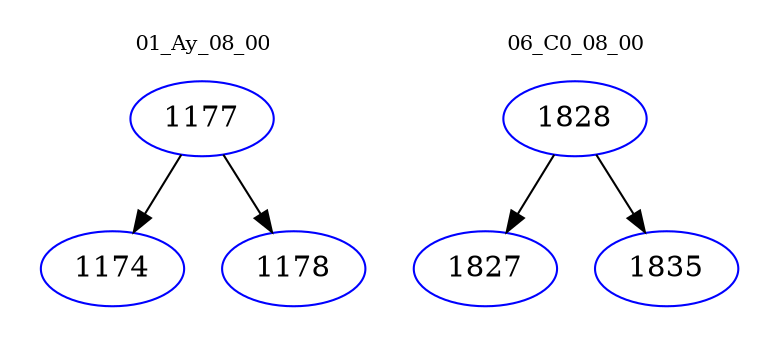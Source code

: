digraph{
subgraph cluster_0 {
color = white
label = "01_Ay_08_00";
fontsize=10;
T0_1177 [label="1177", color="blue"]
T0_1177 -> T0_1174 [color="black"]
T0_1174 [label="1174", color="blue"]
T0_1177 -> T0_1178 [color="black"]
T0_1178 [label="1178", color="blue"]
}
subgraph cluster_1 {
color = white
label = "06_C0_08_00";
fontsize=10;
T1_1828 [label="1828", color="blue"]
T1_1828 -> T1_1827 [color="black"]
T1_1827 [label="1827", color="blue"]
T1_1828 -> T1_1835 [color="black"]
T1_1835 [label="1835", color="blue"]
}
}

